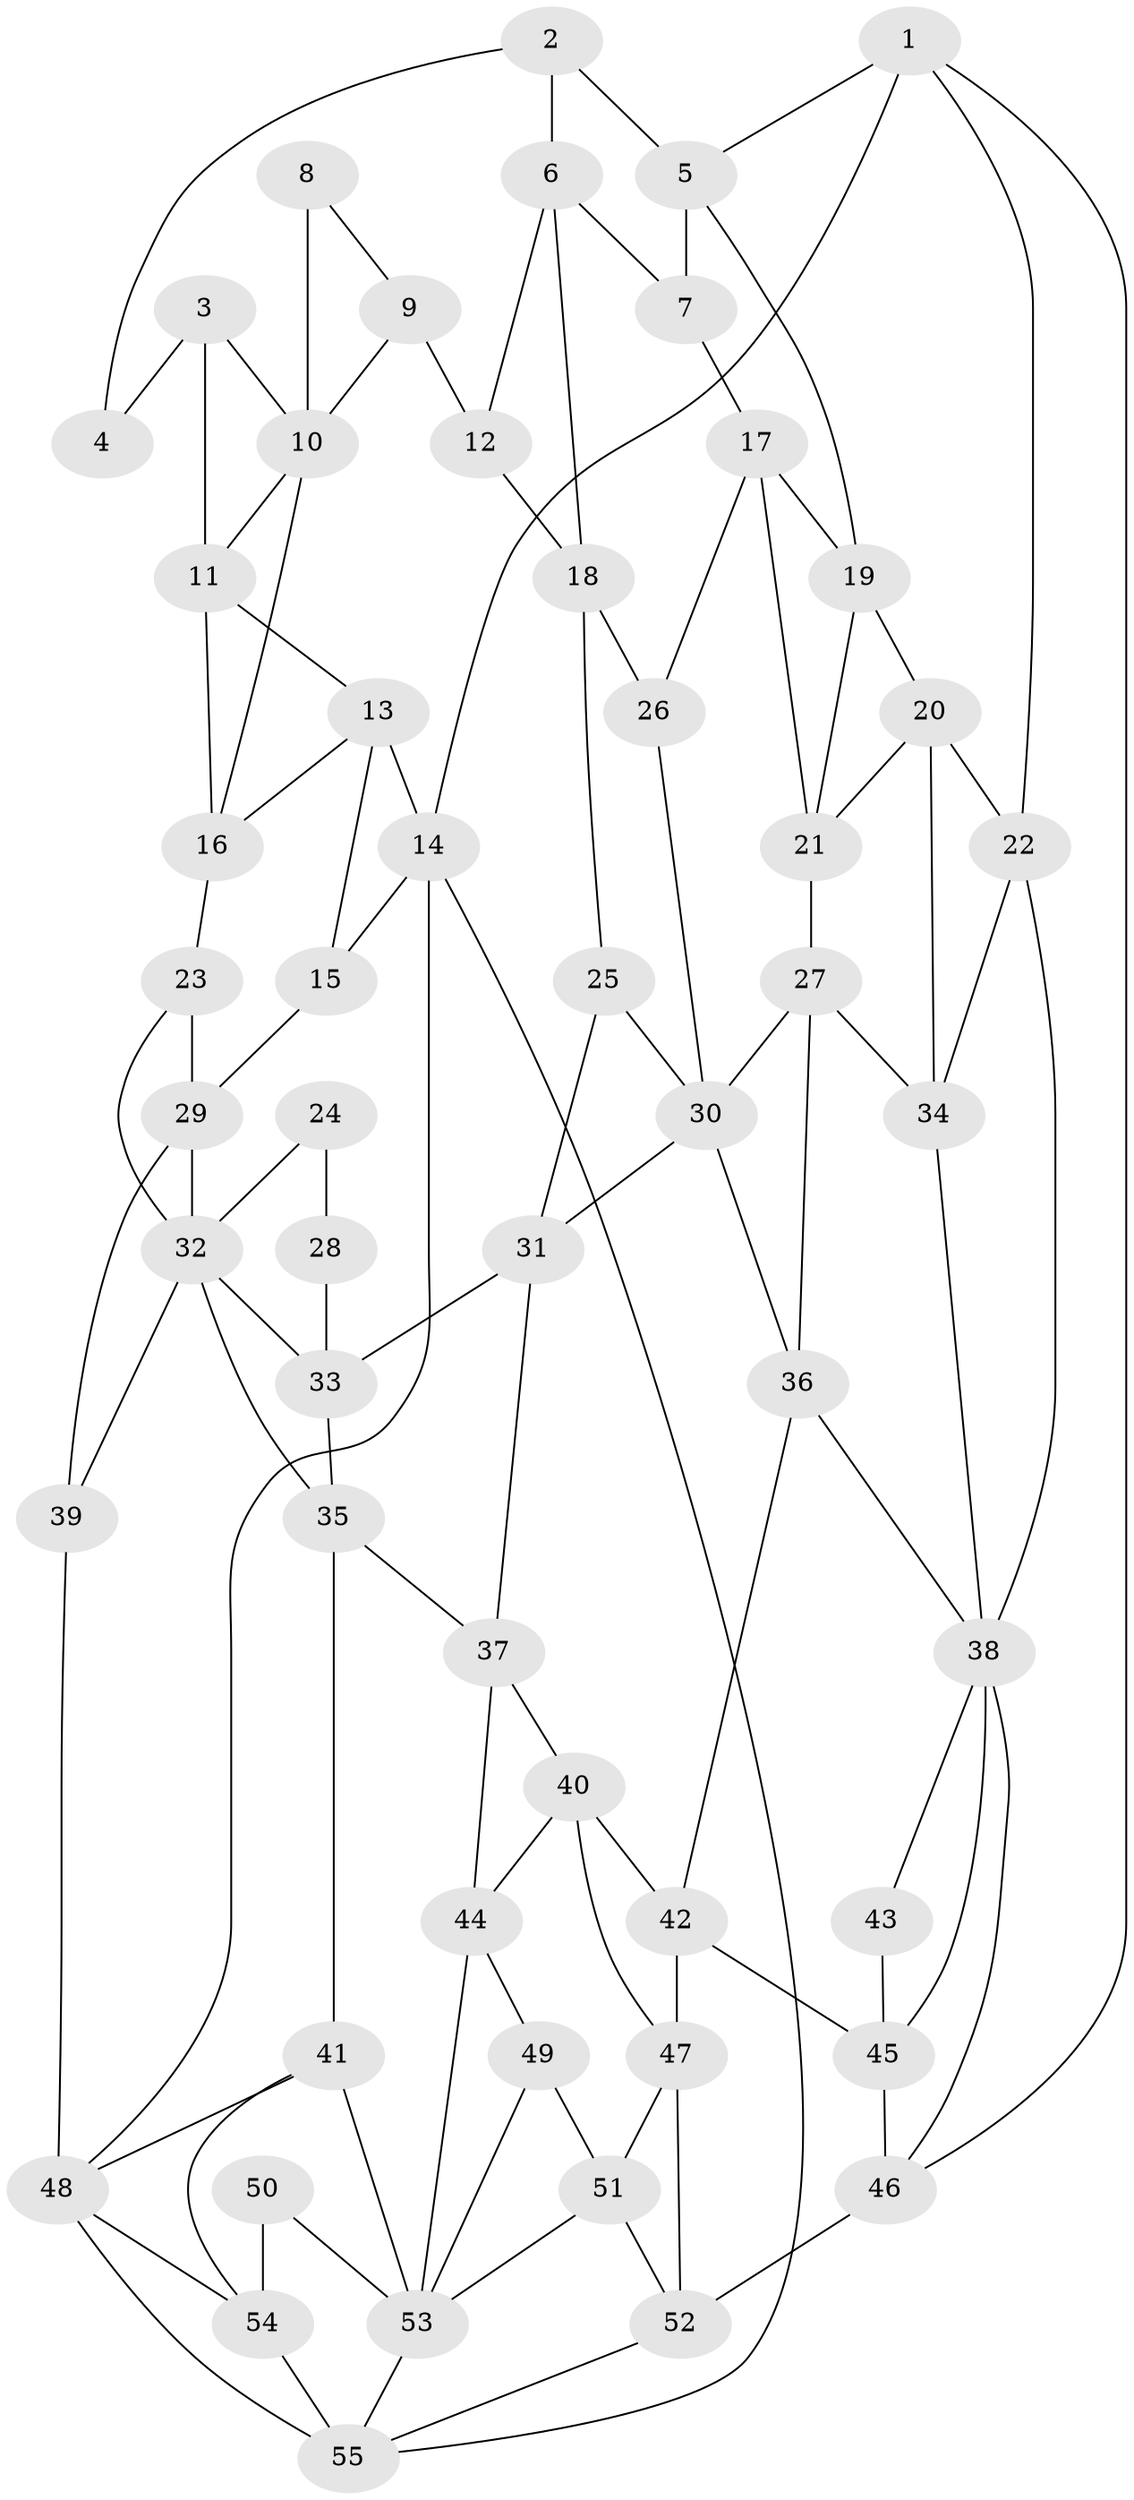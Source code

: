 // original degree distribution, {3: 0.014598540145985401, 5: 0.5401459854014599, 6: 0.2116788321167883, 4: 0.23357664233576642}
// Generated by graph-tools (version 1.1) at 2025/38/03/04/25 23:38:21]
// undirected, 55 vertices, 104 edges
graph export_dot {
  node [color=gray90,style=filled];
  1;
  2;
  3;
  4;
  5;
  6;
  7;
  8;
  9;
  10;
  11;
  12;
  13;
  14;
  15;
  16;
  17;
  18;
  19;
  20;
  21;
  22;
  23;
  24;
  25;
  26;
  27;
  28;
  29;
  30;
  31;
  32;
  33;
  34;
  35;
  36;
  37;
  38;
  39;
  40;
  41;
  42;
  43;
  44;
  45;
  46;
  47;
  48;
  49;
  50;
  51;
  52;
  53;
  54;
  55;
  1 -- 5 [weight=1.0];
  1 -- 14 [weight=1.0];
  1 -- 22 [weight=1.0];
  1 -- 46 [weight=1.0];
  2 -- 4 [weight=1.0];
  2 -- 5 [weight=1.0];
  2 -- 6 [weight=1.0];
  3 -- 4 [weight=1.0];
  3 -- 10 [weight=1.0];
  3 -- 11 [weight=1.0];
  5 -- 7 [weight=1.0];
  5 -- 19 [weight=1.0];
  6 -- 7 [weight=1.0];
  6 -- 12 [weight=1.0];
  6 -- 18 [weight=1.0];
  7 -- 17 [weight=1.0];
  8 -- 9 [weight=1.0];
  8 -- 10 [weight=2.0];
  9 -- 10 [weight=1.0];
  9 -- 12 [weight=2.0];
  10 -- 11 [weight=1.0];
  10 -- 16 [weight=1.0];
  11 -- 13 [weight=1.0];
  11 -- 16 [weight=1.0];
  12 -- 18 [weight=2.0];
  13 -- 14 [weight=1.0];
  13 -- 15 [weight=1.0];
  13 -- 16 [weight=1.0];
  14 -- 15 [weight=1.0];
  14 -- 48 [weight=1.0];
  14 -- 55 [weight=1.0];
  15 -- 29 [weight=1.0];
  16 -- 23 [weight=1.0];
  17 -- 19 [weight=1.0];
  17 -- 21 [weight=1.0];
  17 -- 26 [weight=1.0];
  18 -- 25 [weight=1.0];
  18 -- 26 [weight=1.0];
  19 -- 20 [weight=1.0];
  19 -- 21 [weight=1.0];
  20 -- 21 [weight=1.0];
  20 -- 22 [weight=1.0];
  20 -- 34 [weight=1.0];
  21 -- 27 [weight=1.0];
  22 -- 34 [weight=1.0];
  22 -- 38 [weight=1.0];
  23 -- 29 [weight=1.0];
  23 -- 32 [weight=1.0];
  24 -- 28 [weight=2.0];
  24 -- 32 [weight=1.0];
  25 -- 30 [weight=1.0];
  25 -- 31 [weight=1.0];
  26 -- 30 [weight=2.0];
  27 -- 30 [weight=1.0];
  27 -- 34 [weight=1.0];
  27 -- 36 [weight=1.0];
  28 -- 33 [weight=2.0];
  29 -- 32 [weight=1.0];
  29 -- 39 [weight=1.0];
  30 -- 31 [weight=1.0];
  30 -- 36 [weight=1.0];
  31 -- 33 [weight=1.0];
  31 -- 37 [weight=1.0];
  32 -- 33 [weight=1.0];
  32 -- 35 [weight=1.0];
  32 -- 39 [weight=1.0];
  33 -- 35 [weight=1.0];
  34 -- 38 [weight=1.0];
  35 -- 37 [weight=1.0];
  35 -- 41 [weight=1.0];
  36 -- 38 [weight=1.0];
  36 -- 42 [weight=1.0];
  37 -- 40 [weight=1.0];
  37 -- 44 [weight=1.0];
  38 -- 43 [weight=1.0];
  38 -- 45 [weight=1.0];
  38 -- 46 [weight=1.0];
  39 -- 48 [weight=2.0];
  40 -- 42 [weight=1.0];
  40 -- 44 [weight=1.0];
  40 -- 47 [weight=1.0];
  41 -- 48 [weight=1.0];
  41 -- 53 [weight=1.0];
  41 -- 54 [weight=1.0];
  42 -- 45 [weight=1.0];
  42 -- 47 [weight=1.0];
  43 -- 45 [weight=2.0];
  44 -- 49 [weight=2.0];
  44 -- 53 [weight=1.0];
  45 -- 46 [weight=2.0];
  46 -- 52 [weight=2.0];
  47 -- 51 [weight=1.0];
  47 -- 52 [weight=1.0];
  48 -- 54 [weight=1.0];
  48 -- 55 [weight=1.0];
  49 -- 51 [weight=1.0];
  49 -- 53 [weight=1.0];
  50 -- 53 [weight=1.0];
  50 -- 54 [weight=2.0];
  51 -- 52 [weight=1.0];
  51 -- 53 [weight=1.0];
  52 -- 55 [weight=1.0];
  53 -- 55 [weight=1.0];
  54 -- 55 [weight=2.0];
}
